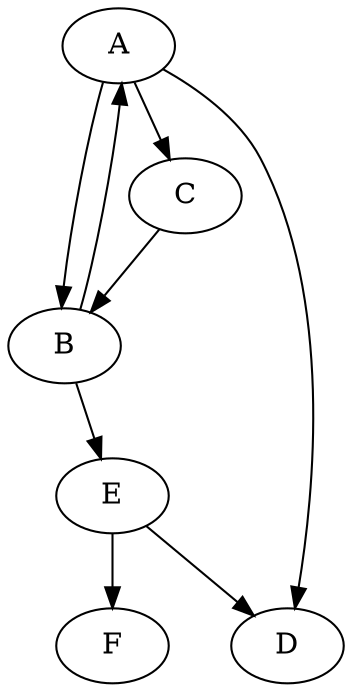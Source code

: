 digraph graphe {
	"A" -> "B";
	"A" -> "C";
	"A" -> "D";
	"B" -> "E";
	"E" -> "D";
	"E" -> "F";

	"C" -> "B";
	"B" -> "A";
}
